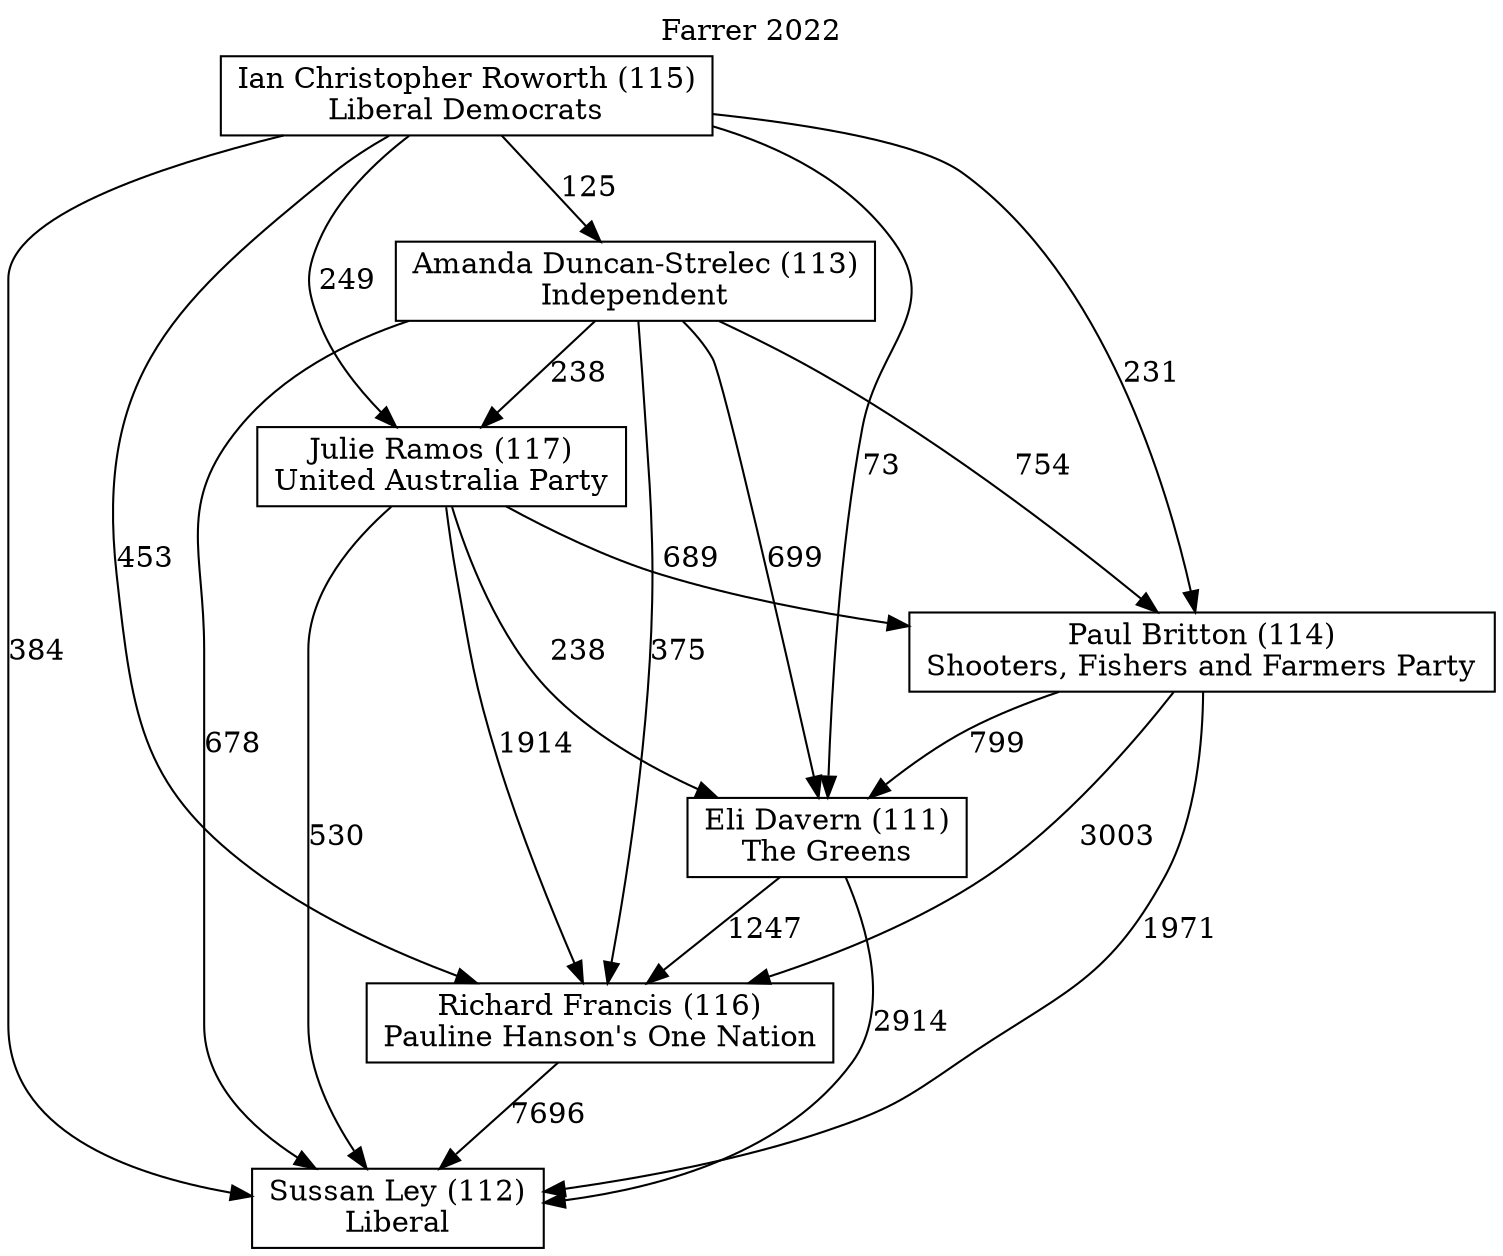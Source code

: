 // House preference flow
digraph "Sussan Ley (112)_Farrer_2022" {
	graph [label="Farrer 2022" labelloc=t mclimit=10]
	node [shape=box]
	"Sussan Ley (112)" [label="Sussan Ley (112)
Liberal"]
	"Richard Francis (116)" [label="Richard Francis (116)
Pauline Hanson's One Nation"]
	"Eli Davern (111)" [label="Eli Davern (111)
The Greens"]
	"Paul Britton (114)" [label="Paul Britton (114)
Shooters, Fishers and Farmers Party"]
	"Julie Ramos (117)" [label="Julie Ramos (117)
United Australia Party"]
	"Amanda Duncan-Strelec (113)" [label="Amanda Duncan-Strelec (113)
Independent"]
	"Ian Christopher Roworth (115)" [label="Ian Christopher Roworth (115)
Liberal Democrats"]
	"Richard Francis (116)" -> "Sussan Ley (112)" [label=7696]
	"Eli Davern (111)" -> "Richard Francis (116)" [label=1247]
	"Paul Britton (114)" -> "Eli Davern (111)" [label=799]
	"Julie Ramos (117)" -> "Paul Britton (114)" [label=689]
	"Amanda Duncan-Strelec (113)" -> "Julie Ramos (117)" [label=238]
	"Ian Christopher Roworth (115)" -> "Amanda Duncan-Strelec (113)" [label=125]
	"Eli Davern (111)" -> "Sussan Ley (112)" [label=2914]
	"Paul Britton (114)" -> "Sussan Ley (112)" [label=1971]
	"Julie Ramos (117)" -> "Sussan Ley (112)" [label=530]
	"Amanda Duncan-Strelec (113)" -> "Sussan Ley (112)" [label=678]
	"Ian Christopher Roworth (115)" -> "Sussan Ley (112)" [label=384]
	"Ian Christopher Roworth (115)" -> "Julie Ramos (117)" [label=249]
	"Amanda Duncan-Strelec (113)" -> "Paul Britton (114)" [label=754]
	"Ian Christopher Roworth (115)" -> "Paul Britton (114)" [label=231]
	"Julie Ramos (117)" -> "Eli Davern (111)" [label=238]
	"Amanda Duncan-Strelec (113)" -> "Eli Davern (111)" [label=699]
	"Ian Christopher Roworth (115)" -> "Eli Davern (111)" [label=73]
	"Paul Britton (114)" -> "Richard Francis (116)" [label=3003]
	"Julie Ramos (117)" -> "Richard Francis (116)" [label=1914]
	"Amanda Duncan-Strelec (113)" -> "Richard Francis (116)" [label=375]
	"Ian Christopher Roworth (115)" -> "Richard Francis (116)" [label=453]
}
